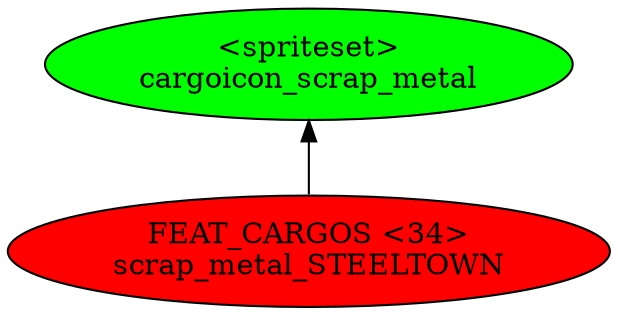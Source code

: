 digraph {
rankdir="BT"
cargoicon_scrap_metal [fillcolor=green style="filled" label="<spriteset>\ncargoicon_scrap_metal"]
scrap_metal_STEELTOWN [fillcolor=red style="filled" label="FEAT_CARGOS <34>\nscrap_metal_STEELTOWN"]
scrap_metal_STEELTOWN->cargoicon_scrap_metal
}
